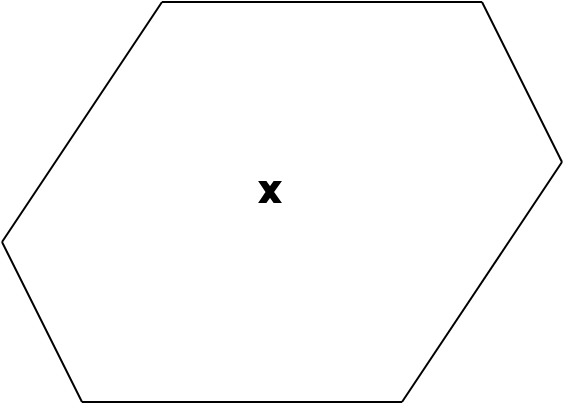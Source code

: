 <mxfile version="20.4.1" type="device"><diagram id="1UJ912K3z5lPmPONrLKb" name="Pagina-1"><mxGraphModel dx="2062" dy="697" grid="1" gridSize="10" guides="1" tooltips="1" connect="1" arrows="1" fold="1" page="1" pageScale="1" pageWidth="827" pageHeight="1169" math="0" shadow="0"><root><mxCell id="0"/><mxCell id="1" parent="0"/><mxCell id="wxTFs5hVM6yhzPy-9OP2-12" value="" style="endArrow=none;html=1;rounded=0;" edge="1" parent="1"><mxGeometry width="50" height="50" relative="1" as="geometry"><mxPoint x="480" y="360" as="sourcePoint"/><mxPoint x="320" y="360" as="targetPoint"/></mxGeometry></mxCell><mxCell id="wxTFs5hVM6yhzPy-9OP2-14" value="" style="endArrow=none;html=1;rounded=0;" edge="1" parent="1"><mxGeometry width="50" height="50" relative="1" as="geometry"><mxPoint x="280" y="280" as="sourcePoint"/><mxPoint x="320" y="360" as="targetPoint"/></mxGeometry></mxCell><mxCell id="wxTFs5hVM6yhzPy-9OP2-15" value="" style="endArrow=none;html=1;rounded=0;" edge="1" parent="1"><mxGeometry width="50" height="50" relative="1" as="geometry"><mxPoint x="360" y="160" as="sourcePoint"/><mxPoint x="280" y="280" as="targetPoint"/></mxGeometry></mxCell><mxCell id="wxTFs5hVM6yhzPy-9OP2-16" value="" style="endArrow=none;html=1;rounded=0;" edge="1" parent="1"><mxGeometry width="50" height="50" relative="1" as="geometry"><mxPoint x="520" y="160" as="sourcePoint"/><mxPoint x="360" y="160" as="targetPoint"/></mxGeometry></mxCell><mxCell id="wxTFs5hVM6yhzPy-9OP2-17" value="" style="endArrow=none;html=1;rounded=0;" edge="1" parent="1"><mxGeometry width="50" height="50" relative="1" as="geometry"><mxPoint x="560" y="240" as="sourcePoint"/><mxPoint x="520" y="160" as="targetPoint"/></mxGeometry></mxCell><mxCell id="wxTFs5hVM6yhzPy-9OP2-18" value="" style="endArrow=none;html=1;rounded=0;" edge="1" parent="1"><mxGeometry width="50" height="50" relative="1" as="geometry"><mxPoint x="480" y="360" as="sourcePoint"/><mxPoint x="560" y="240" as="targetPoint"/></mxGeometry></mxCell><mxCell id="wxTFs5hVM6yhzPy-9OP2-35" value="" style="verticalLabelPosition=bottom;verticalAlign=top;html=1;shape=mxgraph.basic.x;fillColor=#000000;" vertex="1" parent="1"><mxGeometry x="409" y="250" width="10" height="10" as="geometry"/></mxCell></root></mxGraphModel></diagram></mxfile>